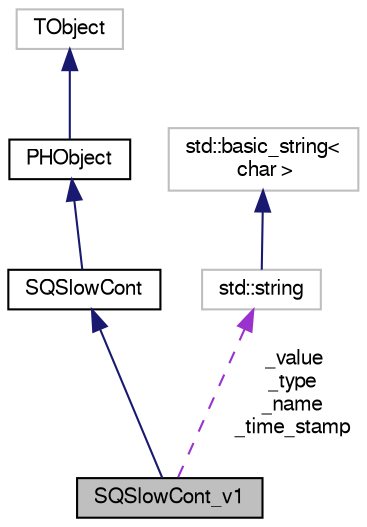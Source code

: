 digraph "SQSlowCont_v1"
{
  bgcolor="transparent";
  edge [fontname="FreeSans",fontsize="10",labelfontname="FreeSans",labelfontsize="10"];
  node [fontname="FreeSans",fontsize="10",shape=record];
  Node1 [label="SQSlowCont_v1",height=0.2,width=0.4,color="black", fillcolor="grey75", style="filled" fontcolor="black"];
  Node2 -> Node1 [dir="back",color="midnightblue",fontsize="10",style="solid",fontname="FreeSans"];
  Node2 [label="SQSlowCont",height=0.2,width=0.4,color="black",URL="$d2/dea/classSQSlowCont.html"];
  Node3 -> Node2 [dir="back",color="midnightblue",fontsize="10",style="solid",fontname="FreeSans"];
  Node3 [label="PHObject",height=0.2,width=0.4,color="black",URL="$d9/d24/classPHObject.html"];
  Node4 -> Node3 [dir="back",color="midnightblue",fontsize="10",style="solid",fontname="FreeSans"];
  Node4 [label="TObject",height=0.2,width=0.4,color="grey75"];
  Node5 -> Node1 [dir="back",color="darkorchid3",fontsize="10",style="dashed",label=" _value\n_type\n_name\n_time_stamp" ,fontname="FreeSans"];
  Node5 [label="std::string",height=0.2,width=0.4,color="grey75",tooltip="STL class. "];
  Node6 -> Node5 [dir="back",color="midnightblue",fontsize="10",style="solid",fontname="FreeSans"];
  Node6 [label="std::basic_string\<\l char \>",height=0.2,width=0.4,color="grey75",tooltip="STL class. "];
}
